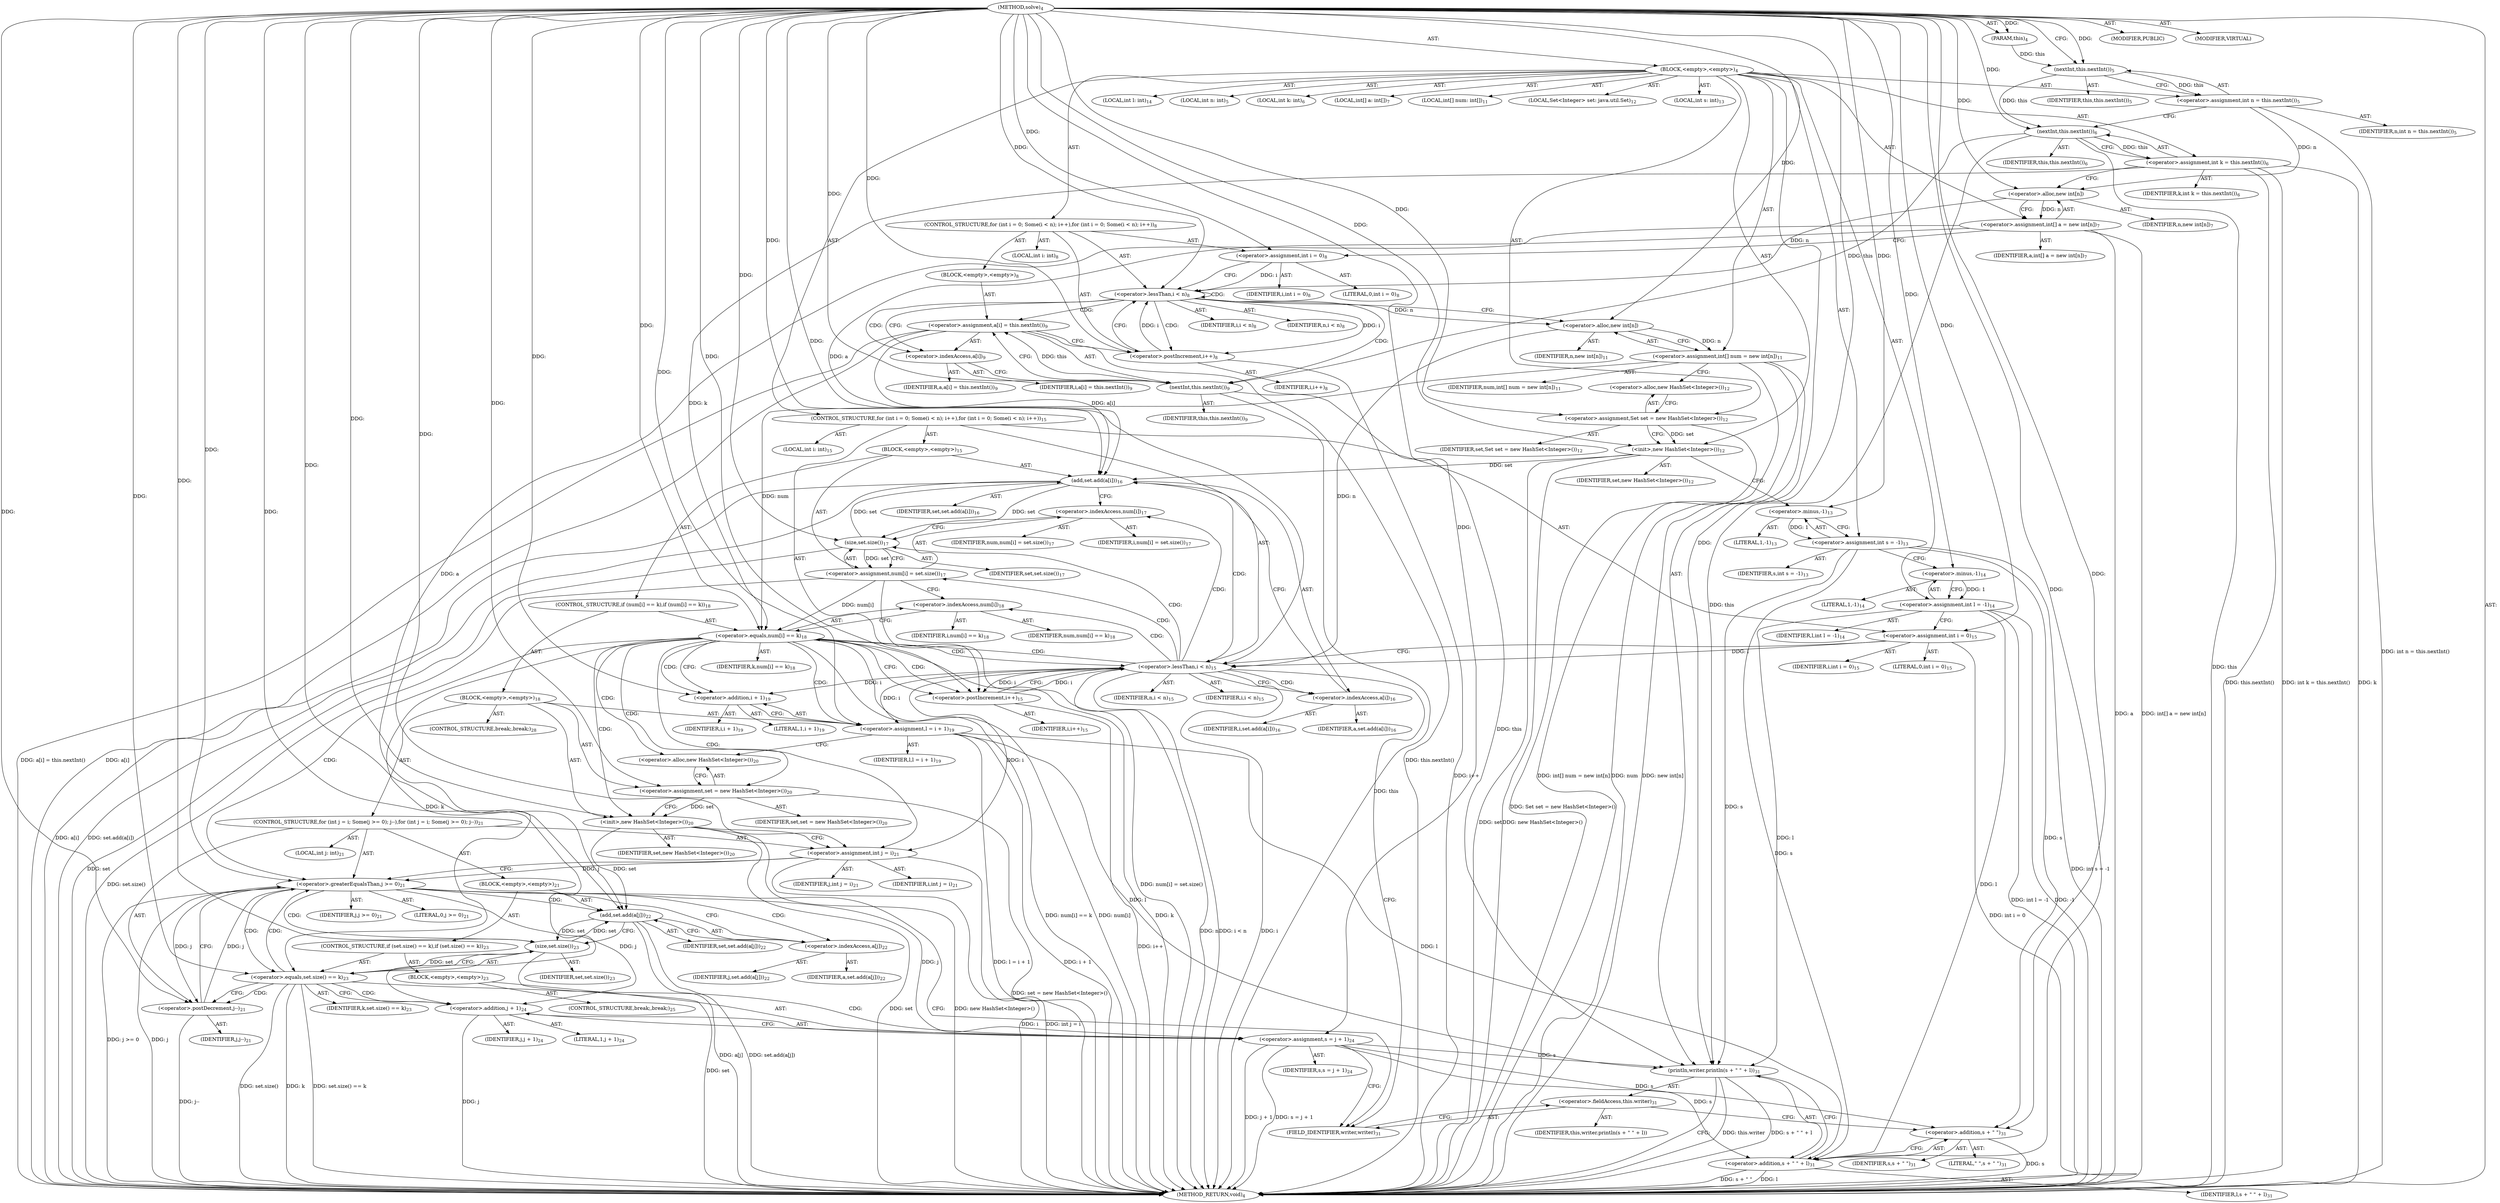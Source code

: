 digraph "solve" {  
"32" [label = <(METHOD,solve)<SUB>4</SUB>> ]
"4" [label = <(PARAM,this)<SUB>4</SUB>> ]
"33" [label = <(BLOCK,&lt;empty&gt;,&lt;empty&gt;)<SUB>4</SUB>> ]
"34" [label = <(LOCAL,int n: int)<SUB>5</SUB>> ]
"35" [label = <(&lt;operator&gt;.assignment,int n = this.nextInt())<SUB>5</SUB>> ]
"36" [label = <(IDENTIFIER,n,int n = this.nextInt())<SUB>5</SUB>> ]
"37" [label = <(nextInt,this.nextInt())<SUB>5</SUB>> ]
"3" [label = <(IDENTIFIER,this,this.nextInt())<SUB>5</SUB>> ]
"38" [label = <(LOCAL,int k: int)<SUB>6</SUB>> ]
"39" [label = <(&lt;operator&gt;.assignment,int k = this.nextInt())<SUB>6</SUB>> ]
"40" [label = <(IDENTIFIER,k,int k = this.nextInt())<SUB>6</SUB>> ]
"41" [label = <(nextInt,this.nextInt())<SUB>6</SUB>> ]
"5" [label = <(IDENTIFIER,this,this.nextInt())<SUB>6</SUB>> ]
"42" [label = <(LOCAL,int[] a: int[])<SUB>7</SUB>> ]
"43" [label = <(&lt;operator&gt;.assignment,int[] a = new int[n])<SUB>7</SUB>> ]
"44" [label = <(IDENTIFIER,a,int[] a = new int[n])<SUB>7</SUB>> ]
"45" [label = <(&lt;operator&gt;.alloc,new int[n])> ]
"46" [label = <(IDENTIFIER,n,new int[n])<SUB>7</SUB>> ]
"47" [label = <(CONTROL_STRUCTURE,for (int i = 0; Some(i &lt; n); i++),for (int i = 0; Some(i &lt; n); i++))<SUB>8</SUB>> ]
"48" [label = <(LOCAL,int i: int)<SUB>8</SUB>> ]
"49" [label = <(&lt;operator&gt;.assignment,int i = 0)<SUB>8</SUB>> ]
"50" [label = <(IDENTIFIER,i,int i = 0)<SUB>8</SUB>> ]
"51" [label = <(LITERAL,0,int i = 0)<SUB>8</SUB>> ]
"52" [label = <(&lt;operator&gt;.lessThan,i &lt; n)<SUB>8</SUB>> ]
"53" [label = <(IDENTIFIER,i,i &lt; n)<SUB>8</SUB>> ]
"54" [label = <(IDENTIFIER,n,i &lt; n)<SUB>8</SUB>> ]
"55" [label = <(&lt;operator&gt;.postIncrement,i++)<SUB>8</SUB>> ]
"56" [label = <(IDENTIFIER,i,i++)<SUB>8</SUB>> ]
"57" [label = <(BLOCK,&lt;empty&gt;,&lt;empty&gt;)<SUB>8</SUB>> ]
"58" [label = <(&lt;operator&gt;.assignment,a[i] = this.nextInt())<SUB>9</SUB>> ]
"59" [label = <(&lt;operator&gt;.indexAccess,a[i])<SUB>9</SUB>> ]
"60" [label = <(IDENTIFIER,a,a[i] = this.nextInt())<SUB>9</SUB>> ]
"61" [label = <(IDENTIFIER,i,a[i] = this.nextInt())<SUB>9</SUB>> ]
"62" [label = <(nextInt,this.nextInt())<SUB>9</SUB>> ]
"6" [label = <(IDENTIFIER,this,this.nextInt())<SUB>9</SUB>> ]
"63" [label = <(LOCAL,int[] num: int[])<SUB>11</SUB>> ]
"64" [label = <(&lt;operator&gt;.assignment,int[] num = new int[n])<SUB>11</SUB>> ]
"65" [label = <(IDENTIFIER,num,int[] num = new int[n])<SUB>11</SUB>> ]
"66" [label = <(&lt;operator&gt;.alloc,new int[n])> ]
"67" [label = <(IDENTIFIER,n,new int[n])<SUB>11</SUB>> ]
"8" [label = <(LOCAL,Set&lt;Integer&gt; set: java.util.Set)<SUB>12</SUB>> ]
"68" [label = <(&lt;operator&gt;.assignment,Set set = new HashSet&lt;Integer&gt;())<SUB>12</SUB>> ]
"69" [label = <(IDENTIFIER,set,Set set = new HashSet&lt;Integer&gt;())<SUB>12</SUB>> ]
"70" [label = <(&lt;operator&gt;.alloc,new HashSet&lt;Integer&gt;())<SUB>12</SUB>> ]
"71" [label = <(&lt;init&gt;,new HashSet&lt;Integer&gt;())<SUB>12</SUB>> ]
"7" [label = <(IDENTIFIER,set,new HashSet&lt;Integer&gt;())<SUB>12</SUB>> ]
"72" [label = <(LOCAL,int s: int)<SUB>13</SUB>> ]
"73" [label = <(&lt;operator&gt;.assignment,int s = -1)<SUB>13</SUB>> ]
"74" [label = <(IDENTIFIER,s,int s = -1)<SUB>13</SUB>> ]
"75" [label = <(&lt;operator&gt;.minus,-1)<SUB>13</SUB>> ]
"76" [label = <(LITERAL,1,-1)<SUB>13</SUB>> ]
"77" [label = <(LOCAL,int l: int)<SUB>14</SUB>> ]
"78" [label = <(&lt;operator&gt;.assignment,int l = -1)<SUB>14</SUB>> ]
"79" [label = <(IDENTIFIER,l,int l = -1)<SUB>14</SUB>> ]
"80" [label = <(&lt;operator&gt;.minus,-1)<SUB>14</SUB>> ]
"81" [label = <(LITERAL,1,-1)<SUB>14</SUB>> ]
"82" [label = <(CONTROL_STRUCTURE,for (int i = 0; Some(i &lt; n); i++),for (int i = 0; Some(i &lt; n); i++))<SUB>15</SUB>> ]
"83" [label = <(LOCAL,int i: int)<SUB>15</SUB>> ]
"84" [label = <(&lt;operator&gt;.assignment,int i = 0)<SUB>15</SUB>> ]
"85" [label = <(IDENTIFIER,i,int i = 0)<SUB>15</SUB>> ]
"86" [label = <(LITERAL,0,int i = 0)<SUB>15</SUB>> ]
"87" [label = <(&lt;operator&gt;.lessThan,i &lt; n)<SUB>15</SUB>> ]
"88" [label = <(IDENTIFIER,i,i &lt; n)<SUB>15</SUB>> ]
"89" [label = <(IDENTIFIER,n,i &lt; n)<SUB>15</SUB>> ]
"90" [label = <(&lt;operator&gt;.postIncrement,i++)<SUB>15</SUB>> ]
"91" [label = <(IDENTIFIER,i,i++)<SUB>15</SUB>> ]
"92" [label = <(BLOCK,&lt;empty&gt;,&lt;empty&gt;)<SUB>15</SUB>> ]
"93" [label = <(add,set.add(a[i]))<SUB>16</SUB>> ]
"94" [label = <(IDENTIFIER,set,set.add(a[i]))<SUB>16</SUB>> ]
"95" [label = <(&lt;operator&gt;.indexAccess,a[i])<SUB>16</SUB>> ]
"96" [label = <(IDENTIFIER,a,set.add(a[i]))<SUB>16</SUB>> ]
"97" [label = <(IDENTIFIER,i,set.add(a[i]))<SUB>16</SUB>> ]
"98" [label = <(&lt;operator&gt;.assignment,num[i] = set.size())<SUB>17</SUB>> ]
"99" [label = <(&lt;operator&gt;.indexAccess,num[i])<SUB>17</SUB>> ]
"100" [label = <(IDENTIFIER,num,num[i] = set.size())<SUB>17</SUB>> ]
"101" [label = <(IDENTIFIER,i,num[i] = set.size())<SUB>17</SUB>> ]
"102" [label = <(size,set.size())<SUB>17</SUB>> ]
"103" [label = <(IDENTIFIER,set,set.size())<SUB>17</SUB>> ]
"104" [label = <(CONTROL_STRUCTURE,if (num[i] == k),if (num[i] == k))<SUB>18</SUB>> ]
"105" [label = <(&lt;operator&gt;.equals,num[i] == k)<SUB>18</SUB>> ]
"106" [label = <(&lt;operator&gt;.indexAccess,num[i])<SUB>18</SUB>> ]
"107" [label = <(IDENTIFIER,num,num[i] == k)<SUB>18</SUB>> ]
"108" [label = <(IDENTIFIER,i,num[i] == k)<SUB>18</SUB>> ]
"109" [label = <(IDENTIFIER,k,num[i] == k)<SUB>18</SUB>> ]
"110" [label = <(BLOCK,&lt;empty&gt;,&lt;empty&gt;)<SUB>18</SUB>> ]
"111" [label = <(&lt;operator&gt;.assignment,l = i + 1)<SUB>19</SUB>> ]
"112" [label = <(IDENTIFIER,l,l = i + 1)<SUB>19</SUB>> ]
"113" [label = <(&lt;operator&gt;.addition,i + 1)<SUB>19</SUB>> ]
"114" [label = <(IDENTIFIER,i,i + 1)<SUB>19</SUB>> ]
"115" [label = <(LITERAL,1,i + 1)<SUB>19</SUB>> ]
"116" [label = <(&lt;operator&gt;.assignment,set = new HashSet&lt;Integer&gt;())<SUB>20</SUB>> ]
"117" [label = <(IDENTIFIER,set,set = new HashSet&lt;Integer&gt;())<SUB>20</SUB>> ]
"118" [label = <(&lt;operator&gt;.alloc,new HashSet&lt;Integer&gt;())<SUB>20</SUB>> ]
"119" [label = <(&lt;init&gt;,new HashSet&lt;Integer&gt;())<SUB>20</SUB>> ]
"9" [label = <(IDENTIFIER,set,new HashSet&lt;Integer&gt;())<SUB>20</SUB>> ]
"120" [label = <(CONTROL_STRUCTURE,for (int j = i; Some(j &gt;= 0); j--),for (int j = i; Some(j &gt;= 0); j--))<SUB>21</SUB>> ]
"121" [label = <(LOCAL,int j: int)<SUB>21</SUB>> ]
"122" [label = <(&lt;operator&gt;.assignment,int j = i)<SUB>21</SUB>> ]
"123" [label = <(IDENTIFIER,j,int j = i)<SUB>21</SUB>> ]
"124" [label = <(IDENTIFIER,i,int j = i)<SUB>21</SUB>> ]
"125" [label = <(&lt;operator&gt;.greaterEqualsThan,j &gt;= 0)<SUB>21</SUB>> ]
"126" [label = <(IDENTIFIER,j,j &gt;= 0)<SUB>21</SUB>> ]
"127" [label = <(LITERAL,0,j &gt;= 0)<SUB>21</SUB>> ]
"128" [label = <(&lt;operator&gt;.postDecrement,j--)<SUB>21</SUB>> ]
"129" [label = <(IDENTIFIER,j,j--)<SUB>21</SUB>> ]
"130" [label = <(BLOCK,&lt;empty&gt;,&lt;empty&gt;)<SUB>21</SUB>> ]
"131" [label = <(add,set.add(a[j]))<SUB>22</SUB>> ]
"132" [label = <(IDENTIFIER,set,set.add(a[j]))<SUB>22</SUB>> ]
"133" [label = <(&lt;operator&gt;.indexAccess,a[j])<SUB>22</SUB>> ]
"134" [label = <(IDENTIFIER,a,set.add(a[j]))<SUB>22</SUB>> ]
"135" [label = <(IDENTIFIER,j,set.add(a[j]))<SUB>22</SUB>> ]
"136" [label = <(CONTROL_STRUCTURE,if (set.size() == k),if (set.size() == k))<SUB>23</SUB>> ]
"137" [label = <(&lt;operator&gt;.equals,set.size() == k)<SUB>23</SUB>> ]
"138" [label = <(size,set.size())<SUB>23</SUB>> ]
"139" [label = <(IDENTIFIER,set,set.size())<SUB>23</SUB>> ]
"140" [label = <(IDENTIFIER,k,set.size() == k)<SUB>23</SUB>> ]
"141" [label = <(BLOCK,&lt;empty&gt;,&lt;empty&gt;)<SUB>23</SUB>> ]
"142" [label = <(&lt;operator&gt;.assignment,s = j + 1)<SUB>24</SUB>> ]
"143" [label = <(IDENTIFIER,s,s = j + 1)<SUB>24</SUB>> ]
"144" [label = <(&lt;operator&gt;.addition,j + 1)<SUB>24</SUB>> ]
"145" [label = <(IDENTIFIER,j,j + 1)<SUB>24</SUB>> ]
"146" [label = <(LITERAL,1,j + 1)<SUB>24</SUB>> ]
"147" [label = <(CONTROL_STRUCTURE,break;,break;)<SUB>25</SUB>> ]
"148" [label = <(CONTROL_STRUCTURE,break;,break;)<SUB>28</SUB>> ]
"149" [label = <(println,writer.println(s + &quot; &quot; + l))<SUB>31</SUB>> ]
"150" [label = <(&lt;operator&gt;.fieldAccess,this.writer)<SUB>31</SUB>> ]
"151" [label = <(IDENTIFIER,this,writer.println(s + &quot; &quot; + l))> ]
"152" [label = <(FIELD_IDENTIFIER,writer,writer)<SUB>31</SUB>> ]
"153" [label = <(&lt;operator&gt;.addition,s + &quot; &quot; + l)<SUB>31</SUB>> ]
"154" [label = <(&lt;operator&gt;.addition,s + &quot; &quot;)<SUB>31</SUB>> ]
"155" [label = <(IDENTIFIER,s,s + &quot; &quot;)<SUB>31</SUB>> ]
"156" [label = <(LITERAL,&quot; &quot;,s + &quot; &quot;)<SUB>31</SUB>> ]
"157" [label = <(IDENTIFIER,l,s + &quot; &quot; + l)<SUB>31</SUB>> ]
"158" [label = <(MODIFIER,PUBLIC)> ]
"159" [label = <(MODIFIER,VIRTUAL)> ]
"160" [label = <(METHOD_RETURN,void)<SUB>4</SUB>> ]
  "32" -> "4"  [ label = "AST: "] 
  "32" -> "33"  [ label = "AST: "] 
  "32" -> "158"  [ label = "AST: "] 
  "32" -> "159"  [ label = "AST: "] 
  "32" -> "160"  [ label = "AST: "] 
  "33" -> "34"  [ label = "AST: "] 
  "33" -> "35"  [ label = "AST: "] 
  "33" -> "38"  [ label = "AST: "] 
  "33" -> "39"  [ label = "AST: "] 
  "33" -> "42"  [ label = "AST: "] 
  "33" -> "43"  [ label = "AST: "] 
  "33" -> "47"  [ label = "AST: "] 
  "33" -> "63"  [ label = "AST: "] 
  "33" -> "64"  [ label = "AST: "] 
  "33" -> "8"  [ label = "AST: "] 
  "33" -> "68"  [ label = "AST: "] 
  "33" -> "71"  [ label = "AST: "] 
  "33" -> "72"  [ label = "AST: "] 
  "33" -> "73"  [ label = "AST: "] 
  "33" -> "77"  [ label = "AST: "] 
  "33" -> "78"  [ label = "AST: "] 
  "33" -> "82"  [ label = "AST: "] 
  "33" -> "149"  [ label = "AST: "] 
  "35" -> "36"  [ label = "AST: "] 
  "35" -> "37"  [ label = "AST: "] 
  "37" -> "3"  [ label = "AST: "] 
  "39" -> "40"  [ label = "AST: "] 
  "39" -> "41"  [ label = "AST: "] 
  "41" -> "5"  [ label = "AST: "] 
  "43" -> "44"  [ label = "AST: "] 
  "43" -> "45"  [ label = "AST: "] 
  "45" -> "46"  [ label = "AST: "] 
  "47" -> "48"  [ label = "AST: "] 
  "47" -> "49"  [ label = "AST: "] 
  "47" -> "52"  [ label = "AST: "] 
  "47" -> "55"  [ label = "AST: "] 
  "47" -> "57"  [ label = "AST: "] 
  "49" -> "50"  [ label = "AST: "] 
  "49" -> "51"  [ label = "AST: "] 
  "52" -> "53"  [ label = "AST: "] 
  "52" -> "54"  [ label = "AST: "] 
  "55" -> "56"  [ label = "AST: "] 
  "57" -> "58"  [ label = "AST: "] 
  "58" -> "59"  [ label = "AST: "] 
  "58" -> "62"  [ label = "AST: "] 
  "59" -> "60"  [ label = "AST: "] 
  "59" -> "61"  [ label = "AST: "] 
  "62" -> "6"  [ label = "AST: "] 
  "64" -> "65"  [ label = "AST: "] 
  "64" -> "66"  [ label = "AST: "] 
  "66" -> "67"  [ label = "AST: "] 
  "68" -> "69"  [ label = "AST: "] 
  "68" -> "70"  [ label = "AST: "] 
  "71" -> "7"  [ label = "AST: "] 
  "73" -> "74"  [ label = "AST: "] 
  "73" -> "75"  [ label = "AST: "] 
  "75" -> "76"  [ label = "AST: "] 
  "78" -> "79"  [ label = "AST: "] 
  "78" -> "80"  [ label = "AST: "] 
  "80" -> "81"  [ label = "AST: "] 
  "82" -> "83"  [ label = "AST: "] 
  "82" -> "84"  [ label = "AST: "] 
  "82" -> "87"  [ label = "AST: "] 
  "82" -> "90"  [ label = "AST: "] 
  "82" -> "92"  [ label = "AST: "] 
  "84" -> "85"  [ label = "AST: "] 
  "84" -> "86"  [ label = "AST: "] 
  "87" -> "88"  [ label = "AST: "] 
  "87" -> "89"  [ label = "AST: "] 
  "90" -> "91"  [ label = "AST: "] 
  "92" -> "93"  [ label = "AST: "] 
  "92" -> "98"  [ label = "AST: "] 
  "92" -> "104"  [ label = "AST: "] 
  "93" -> "94"  [ label = "AST: "] 
  "93" -> "95"  [ label = "AST: "] 
  "95" -> "96"  [ label = "AST: "] 
  "95" -> "97"  [ label = "AST: "] 
  "98" -> "99"  [ label = "AST: "] 
  "98" -> "102"  [ label = "AST: "] 
  "99" -> "100"  [ label = "AST: "] 
  "99" -> "101"  [ label = "AST: "] 
  "102" -> "103"  [ label = "AST: "] 
  "104" -> "105"  [ label = "AST: "] 
  "104" -> "110"  [ label = "AST: "] 
  "105" -> "106"  [ label = "AST: "] 
  "105" -> "109"  [ label = "AST: "] 
  "106" -> "107"  [ label = "AST: "] 
  "106" -> "108"  [ label = "AST: "] 
  "110" -> "111"  [ label = "AST: "] 
  "110" -> "116"  [ label = "AST: "] 
  "110" -> "119"  [ label = "AST: "] 
  "110" -> "120"  [ label = "AST: "] 
  "110" -> "148"  [ label = "AST: "] 
  "111" -> "112"  [ label = "AST: "] 
  "111" -> "113"  [ label = "AST: "] 
  "113" -> "114"  [ label = "AST: "] 
  "113" -> "115"  [ label = "AST: "] 
  "116" -> "117"  [ label = "AST: "] 
  "116" -> "118"  [ label = "AST: "] 
  "119" -> "9"  [ label = "AST: "] 
  "120" -> "121"  [ label = "AST: "] 
  "120" -> "122"  [ label = "AST: "] 
  "120" -> "125"  [ label = "AST: "] 
  "120" -> "128"  [ label = "AST: "] 
  "120" -> "130"  [ label = "AST: "] 
  "122" -> "123"  [ label = "AST: "] 
  "122" -> "124"  [ label = "AST: "] 
  "125" -> "126"  [ label = "AST: "] 
  "125" -> "127"  [ label = "AST: "] 
  "128" -> "129"  [ label = "AST: "] 
  "130" -> "131"  [ label = "AST: "] 
  "130" -> "136"  [ label = "AST: "] 
  "131" -> "132"  [ label = "AST: "] 
  "131" -> "133"  [ label = "AST: "] 
  "133" -> "134"  [ label = "AST: "] 
  "133" -> "135"  [ label = "AST: "] 
  "136" -> "137"  [ label = "AST: "] 
  "136" -> "141"  [ label = "AST: "] 
  "137" -> "138"  [ label = "AST: "] 
  "137" -> "140"  [ label = "AST: "] 
  "138" -> "139"  [ label = "AST: "] 
  "141" -> "142"  [ label = "AST: "] 
  "141" -> "147"  [ label = "AST: "] 
  "142" -> "143"  [ label = "AST: "] 
  "142" -> "144"  [ label = "AST: "] 
  "144" -> "145"  [ label = "AST: "] 
  "144" -> "146"  [ label = "AST: "] 
  "149" -> "150"  [ label = "AST: "] 
  "149" -> "153"  [ label = "AST: "] 
  "150" -> "151"  [ label = "AST: "] 
  "150" -> "152"  [ label = "AST: "] 
  "153" -> "154"  [ label = "AST: "] 
  "153" -> "157"  [ label = "AST: "] 
  "154" -> "155"  [ label = "AST: "] 
  "154" -> "156"  [ label = "AST: "] 
  "35" -> "41"  [ label = "CFG: "] 
  "39" -> "45"  [ label = "CFG: "] 
  "43" -> "49"  [ label = "CFG: "] 
  "64" -> "70"  [ label = "CFG: "] 
  "68" -> "71"  [ label = "CFG: "] 
  "71" -> "75"  [ label = "CFG: "] 
  "73" -> "80"  [ label = "CFG: "] 
  "78" -> "84"  [ label = "CFG: "] 
  "149" -> "160"  [ label = "CFG: "] 
  "37" -> "35"  [ label = "CFG: "] 
  "41" -> "39"  [ label = "CFG: "] 
  "45" -> "43"  [ label = "CFG: "] 
  "49" -> "52"  [ label = "CFG: "] 
  "52" -> "59"  [ label = "CFG: "] 
  "52" -> "66"  [ label = "CFG: "] 
  "55" -> "52"  [ label = "CFG: "] 
  "66" -> "64"  [ label = "CFG: "] 
  "70" -> "68"  [ label = "CFG: "] 
  "75" -> "73"  [ label = "CFG: "] 
  "80" -> "78"  [ label = "CFG: "] 
  "84" -> "87"  [ label = "CFG: "] 
  "87" -> "95"  [ label = "CFG: "] 
  "87" -> "152"  [ label = "CFG: "] 
  "90" -> "87"  [ label = "CFG: "] 
  "150" -> "154"  [ label = "CFG: "] 
  "153" -> "149"  [ label = "CFG: "] 
  "58" -> "55"  [ label = "CFG: "] 
  "93" -> "99"  [ label = "CFG: "] 
  "98" -> "106"  [ label = "CFG: "] 
  "152" -> "150"  [ label = "CFG: "] 
  "154" -> "153"  [ label = "CFG: "] 
  "59" -> "62"  [ label = "CFG: "] 
  "62" -> "58"  [ label = "CFG: "] 
  "95" -> "93"  [ label = "CFG: "] 
  "99" -> "102"  [ label = "CFG: "] 
  "102" -> "98"  [ label = "CFG: "] 
  "105" -> "113"  [ label = "CFG: "] 
  "105" -> "90"  [ label = "CFG: "] 
  "106" -> "105"  [ label = "CFG: "] 
  "111" -> "118"  [ label = "CFG: "] 
  "116" -> "119"  [ label = "CFG: "] 
  "119" -> "122"  [ label = "CFG: "] 
  "113" -> "111"  [ label = "CFG: "] 
  "118" -> "116"  [ label = "CFG: "] 
  "122" -> "125"  [ label = "CFG: "] 
  "125" -> "133"  [ label = "CFG: "] 
  "125" -> "152"  [ label = "CFG: "] 
  "128" -> "125"  [ label = "CFG: "] 
  "131" -> "138"  [ label = "CFG: "] 
  "133" -> "131"  [ label = "CFG: "] 
  "137" -> "144"  [ label = "CFG: "] 
  "137" -> "128"  [ label = "CFG: "] 
  "138" -> "137"  [ label = "CFG: "] 
  "142" -> "152"  [ label = "CFG: "] 
  "144" -> "142"  [ label = "CFG: "] 
  "32" -> "37"  [ label = "CFG: "] 
  "35" -> "160"  [ label = "DDG: int n = this.nextInt()"] 
  "39" -> "160"  [ label = "DDG: k"] 
  "41" -> "160"  [ label = "DDG: this"] 
  "39" -> "160"  [ label = "DDG: this.nextInt()"] 
  "39" -> "160"  [ label = "DDG: int k = this.nextInt()"] 
  "43" -> "160"  [ label = "DDG: a"] 
  "43" -> "160"  [ label = "DDG: int[] a = new int[n]"] 
  "64" -> "160"  [ label = "DDG: num"] 
  "64" -> "160"  [ label = "DDG: new int[n]"] 
  "64" -> "160"  [ label = "DDG: int[] num = new int[n]"] 
  "68" -> "160"  [ label = "DDG: Set set = new HashSet&lt;Integer&gt;()"] 
  "71" -> "160"  [ label = "DDG: set"] 
  "71" -> "160"  [ label = "DDG: new HashSet&lt;Integer&gt;()"] 
  "73" -> "160"  [ label = "DDG: int s = -1"] 
  "78" -> "160"  [ label = "DDG: -1"] 
  "78" -> "160"  [ label = "DDG: int l = -1"] 
  "84" -> "160"  [ label = "DDG: int i = 0"] 
  "87" -> "160"  [ label = "DDG: i"] 
  "87" -> "160"  [ label = "DDG: n"] 
  "87" -> "160"  [ label = "DDG: i &lt; n"] 
  "93" -> "160"  [ label = "DDG: a[i]"] 
  "93" -> "160"  [ label = "DDG: set.add(a[i])"] 
  "102" -> "160"  [ label = "DDG: set"] 
  "98" -> "160"  [ label = "DDG: set.size()"] 
  "98" -> "160"  [ label = "DDG: num[i] = set.size()"] 
  "105" -> "160"  [ label = "DDG: num[i]"] 
  "105" -> "160"  [ label = "DDG: k"] 
  "105" -> "160"  [ label = "DDG: num[i] == k"] 
  "90" -> "160"  [ label = "DDG: i++"] 
  "111" -> "160"  [ label = "DDG: i + 1"] 
  "111" -> "160"  [ label = "DDG: l = i + 1"] 
  "116" -> "160"  [ label = "DDG: set = new HashSet&lt;Integer&gt;()"] 
  "119" -> "160"  [ label = "DDG: set"] 
  "119" -> "160"  [ label = "DDG: new HashSet&lt;Integer&gt;()"] 
  "122" -> "160"  [ label = "DDG: i"] 
  "122" -> "160"  [ label = "DDG: int j = i"] 
  "125" -> "160"  [ label = "DDG: j"] 
  "125" -> "160"  [ label = "DDG: j &gt;= 0"] 
  "131" -> "160"  [ label = "DDG: a[j]"] 
  "131" -> "160"  [ label = "DDG: set.add(a[j])"] 
  "138" -> "160"  [ label = "DDG: set"] 
  "137" -> "160"  [ label = "DDG: set.size()"] 
  "137" -> "160"  [ label = "DDG: k"] 
  "137" -> "160"  [ label = "DDG: set.size() == k"] 
  "128" -> "160"  [ label = "DDG: j--"] 
  "144" -> "160"  [ label = "DDG: j"] 
  "142" -> "160"  [ label = "DDG: j + 1"] 
  "142" -> "160"  [ label = "DDG: s = j + 1"] 
  "149" -> "160"  [ label = "DDG: this.writer"] 
  "154" -> "160"  [ label = "DDG: s"] 
  "153" -> "160"  [ label = "DDG: s + &quot; &quot;"] 
  "153" -> "160"  [ label = "DDG: l"] 
  "149" -> "160"  [ label = "DDG: s + &quot; &quot; + l"] 
  "58" -> "160"  [ label = "DDG: a[i]"] 
  "62" -> "160"  [ label = "DDG: this"] 
  "58" -> "160"  [ label = "DDG: this.nextInt()"] 
  "58" -> "160"  [ label = "DDG: a[i] = this.nextInt()"] 
  "55" -> "160"  [ label = "DDG: i++"] 
  "32" -> "4"  [ label = "DDG: "] 
  "37" -> "35"  [ label = "DDG: this"] 
  "41" -> "39"  [ label = "DDG: this"] 
  "45" -> "43"  [ label = "DDG: n"] 
  "66" -> "64"  [ label = "DDG: n"] 
  "32" -> "68"  [ label = "DDG: "] 
  "75" -> "73"  [ label = "DDG: 1"] 
  "80" -> "78"  [ label = "DDG: 1"] 
  "32" -> "49"  [ label = "DDG: "] 
  "68" -> "71"  [ label = "DDG: set"] 
  "32" -> "71"  [ label = "DDG: "] 
  "32" -> "84"  [ label = "DDG: "] 
  "41" -> "149"  [ label = "DDG: this"] 
  "62" -> "149"  [ label = "DDG: this"] 
  "73" -> "149"  [ label = "DDG: s"] 
  "142" -> "149"  [ label = "DDG: s"] 
  "32" -> "149"  [ label = "DDG: "] 
  "78" -> "149"  [ label = "DDG: l"] 
  "111" -> "149"  [ label = "DDG: l"] 
  "4" -> "37"  [ label = "DDG: this"] 
  "32" -> "37"  [ label = "DDG: "] 
  "37" -> "41"  [ label = "DDG: this"] 
  "32" -> "41"  [ label = "DDG: "] 
  "35" -> "45"  [ label = "DDG: n"] 
  "32" -> "45"  [ label = "DDG: "] 
  "49" -> "52"  [ label = "DDG: i"] 
  "55" -> "52"  [ label = "DDG: i"] 
  "32" -> "52"  [ label = "DDG: "] 
  "45" -> "52"  [ label = "DDG: n"] 
  "52" -> "55"  [ label = "DDG: i"] 
  "32" -> "55"  [ label = "DDG: "] 
  "62" -> "58"  [ label = "DDG: this"] 
  "52" -> "66"  [ label = "DDG: n"] 
  "32" -> "66"  [ label = "DDG: "] 
  "32" -> "75"  [ label = "DDG: "] 
  "32" -> "80"  [ label = "DDG: "] 
  "84" -> "87"  [ label = "DDG: i"] 
  "90" -> "87"  [ label = "DDG: i"] 
  "32" -> "87"  [ label = "DDG: "] 
  "66" -> "87"  [ label = "DDG: n"] 
  "87" -> "90"  [ label = "DDG: i"] 
  "32" -> "90"  [ label = "DDG: "] 
  "102" -> "98"  [ label = "DDG: set"] 
  "73" -> "153"  [ label = "DDG: s"] 
  "142" -> "153"  [ label = "DDG: s"] 
  "32" -> "153"  [ label = "DDG: "] 
  "78" -> "153"  [ label = "DDG: l"] 
  "111" -> "153"  [ label = "DDG: l"] 
  "71" -> "93"  [ label = "DDG: set"] 
  "102" -> "93"  [ label = "DDG: set"] 
  "32" -> "93"  [ label = "DDG: "] 
  "43" -> "93"  [ label = "DDG: a"] 
  "58" -> "93"  [ label = "DDG: a[i]"] 
  "73" -> "154"  [ label = "DDG: s"] 
  "142" -> "154"  [ label = "DDG: s"] 
  "32" -> "154"  [ label = "DDG: "] 
  "41" -> "62"  [ label = "DDG: this"] 
  "32" -> "62"  [ label = "DDG: "] 
  "93" -> "102"  [ label = "DDG: set"] 
  "32" -> "102"  [ label = "DDG: "] 
  "64" -> "105"  [ label = "DDG: num"] 
  "98" -> "105"  [ label = "DDG: num[i]"] 
  "39" -> "105"  [ label = "DDG: k"] 
  "32" -> "105"  [ label = "DDG: "] 
  "87" -> "111"  [ label = "DDG: i"] 
  "32" -> "111"  [ label = "DDG: "] 
  "32" -> "116"  [ label = "DDG: "] 
  "116" -> "119"  [ label = "DDG: set"] 
  "32" -> "119"  [ label = "DDG: "] 
  "32" -> "122"  [ label = "DDG: "] 
  "87" -> "122"  [ label = "DDG: i"] 
  "87" -> "113"  [ label = "DDG: i"] 
  "32" -> "113"  [ label = "DDG: "] 
  "122" -> "125"  [ label = "DDG: j"] 
  "128" -> "125"  [ label = "DDG: j"] 
  "32" -> "125"  [ label = "DDG: "] 
  "125" -> "128"  [ label = "DDG: j"] 
  "32" -> "128"  [ label = "DDG: "] 
  "119" -> "131"  [ label = "DDG: set"] 
  "138" -> "131"  [ label = "DDG: set"] 
  "32" -> "131"  [ label = "DDG: "] 
  "43" -> "131"  [ label = "DDG: a"] 
  "138" -> "137"  [ label = "DDG: set"] 
  "105" -> "137"  [ label = "DDG: k"] 
  "32" -> "137"  [ label = "DDG: "] 
  "125" -> "142"  [ label = "DDG: j"] 
  "32" -> "142"  [ label = "DDG: "] 
  "131" -> "138"  [ label = "DDG: set"] 
  "32" -> "138"  [ label = "DDG: "] 
  "125" -> "144"  [ label = "DDG: j"] 
  "32" -> "144"  [ label = "DDG: "] 
  "52" -> "52"  [ label = "CDG: "] 
  "52" -> "59"  [ label = "CDG: "] 
  "52" -> "58"  [ label = "CDG: "] 
  "52" -> "55"  [ label = "CDG: "] 
  "52" -> "62"  [ label = "CDG: "] 
  "87" -> "98"  [ label = "CDG: "] 
  "87" -> "99"  [ label = "CDG: "] 
  "87" -> "102"  [ label = "CDG: "] 
  "87" -> "95"  [ label = "CDG: "] 
  "87" -> "106"  [ label = "CDG: "] 
  "87" -> "93"  [ label = "CDG: "] 
  "87" -> "105"  [ label = "CDG: "] 
  "105" -> "113"  [ label = "CDG: "] 
  "105" -> "116"  [ label = "CDG: "] 
  "105" -> "122"  [ label = "CDG: "] 
  "105" -> "119"  [ label = "CDG: "] 
  "105" -> "87"  [ label = "CDG: "] 
  "105" -> "90"  [ label = "CDG: "] 
  "105" -> "118"  [ label = "CDG: "] 
  "105" -> "125"  [ label = "CDG: "] 
  "105" -> "111"  [ label = "CDG: "] 
  "125" -> "131"  [ label = "CDG: "] 
  "125" -> "138"  [ label = "CDG: "] 
  "125" -> "137"  [ label = "CDG: "] 
  "125" -> "133"  [ label = "CDG: "] 
  "137" -> "128"  [ label = "CDG: "] 
  "137" -> "142"  [ label = "CDG: "] 
  "137" -> "144"  [ label = "CDG: "] 
  "137" -> "125"  [ label = "CDG: "] 
}
